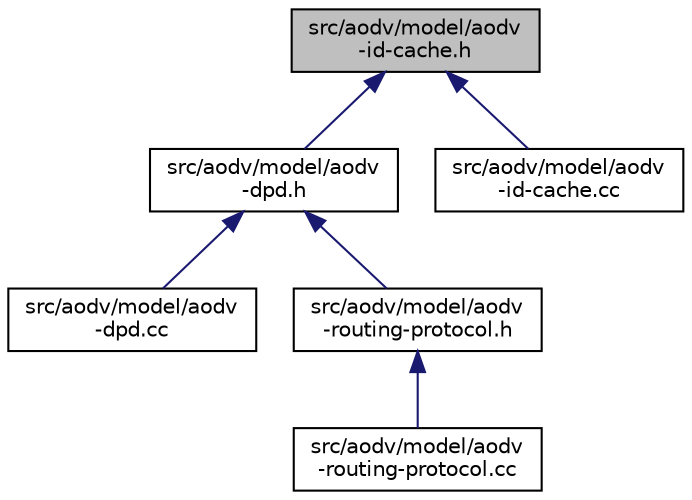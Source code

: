 digraph "src/aodv/model/aodv-id-cache.h"
{
 // LATEX_PDF_SIZE
  edge [fontname="Helvetica",fontsize="10",labelfontname="Helvetica",labelfontsize="10"];
  node [fontname="Helvetica",fontsize="10",shape=record];
  Node1 [label="src/aodv/model/aodv\l-id-cache.h",height=0.2,width=0.4,color="black", fillcolor="grey75", style="filled", fontcolor="black",tooltip=" "];
  Node1 -> Node2 [dir="back",color="midnightblue",fontsize="10",style="solid",fontname="Helvetica"];
  Node2 [label="src/aodv/model/aodv\l-dpd.h",height=0.2,width=0.4,color="black", fillcolor="white", style="filled",URL="$aodv-dpd_8h.html",tooltip=" "];
  Node2 -> Node3 [dir="back",color="midnightblue",fontsize="10",style="solid",fontname="Helvetica"];
  Node3 [label="src/aodv/model/aodv\l-dpd.cc",height=0.2,width=0.4,color="black", fillcolor="white", style="filled",URL="$aodv-dpd_8cc.html",tooltip=" "];
  Node2 -> Node4 [dir="back",color="midnightblue",fontsize="10",style="solid",fontname="Helvetica"];
  Node4 [label="src/aodv/model/aodv\l-routing-protocol.h",height=0.2,width=0.4,color="black", fillcolor="white", style="filled",URL="$aodv-routing-protocol_8h.html",tooltip=" "];
  Node4 -> Node5 [dir="back",color="midnightblue",fontsize="10",style="solid",fontname="Helvetica"];
  Node5 [label="src/aodv/model/aodv\l-routing-protocol.cc",height=0.2,width=0.4,color="black", fillcolor="white", style="filled",URL="$aodv-routing-protocol_8cc.html",tooltip=" "];
  Node1 -> Node6 [dir="back",color="midnightblue",fontsize="10",style="solid",fontname="Helvetica"];
  Node6 [label="src/aodv/model/aodv\l-id-cache.cc",height=0.2,width=0.4,color="black", fillcolor="white", style="filled",URL="$aodv-id-cache_8cc.html",tooltip=" "];
}
